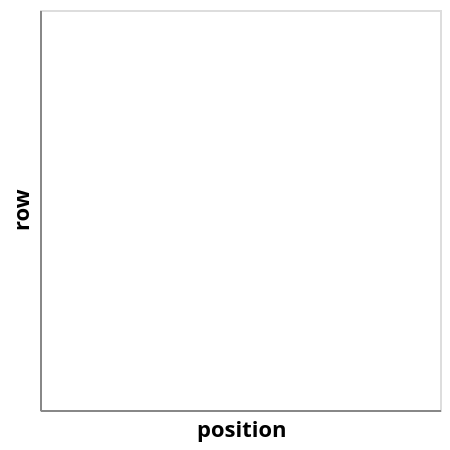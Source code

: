 {
    "$schema": "https://vega.github.io/schema/vega-lite/v5.json",
    "description": "Google's stock price over time.",
    "data": {
        "values": []
    },
    "transform": [],
    "mark": "line",
    "encoding": {
        "x": {
            "field": "position",
            "type": "quantitative"
        },
        "y": {
            "field": "row",
            "type": "quantitative"
        }
    }
}